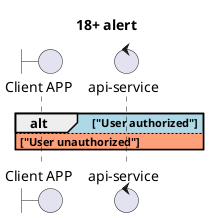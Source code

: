 @startuml

title "18+ alert"
boundary "Client APP" as UI
control "api-service" as AC
autonumber

alt #LightBlue "User authorized"

else #LightSalmon "User unauthorized"

end alt

@enduml